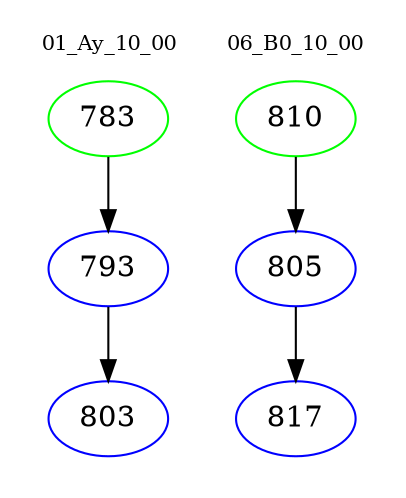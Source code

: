 digraph{
subgraph cluster_0 {
color = white
label = "01_Ay_10_00";
fontsize=10;
T0_783 [label="783", color="green"]
T0_783 -> T0_793 [color="black"]
T0_793 [label="793", color="blue"]
T0_793 -> T0_803 [color="black"]
T0_803 [label="803", color="blue"]
}
subgraph cluster_1 {
color = white
label = "06_B0_10_00";
fontsize=10;
T1_810 [label="810", color="green"]
T1_810 -> T1_805 [color="black"]
T1_805 [label="805", color="blue"]
T1_805 -> T1_817 [color="black"]
T1_817 [label="817", color="blue"]
}
}
